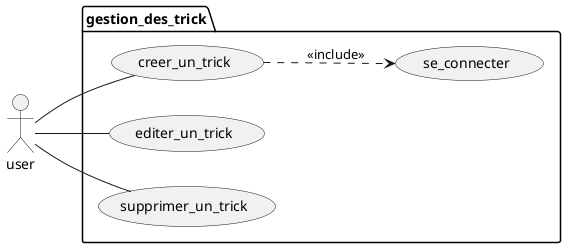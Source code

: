 @startuml uc-gestion-tricks

    left to right direction

    actor user

    package gestion_des_trick {
        usecase se_connecter
        usecase creer_un_trick
        usecase editer_un_trick
        usecase supprimer_un_trick
    }

    creer_un_trick ..> se_connecter : <<include>>

    user -- creer_un_trick
    user -- editer_un_trick
    user -- supprimer_un_trick

@enduml